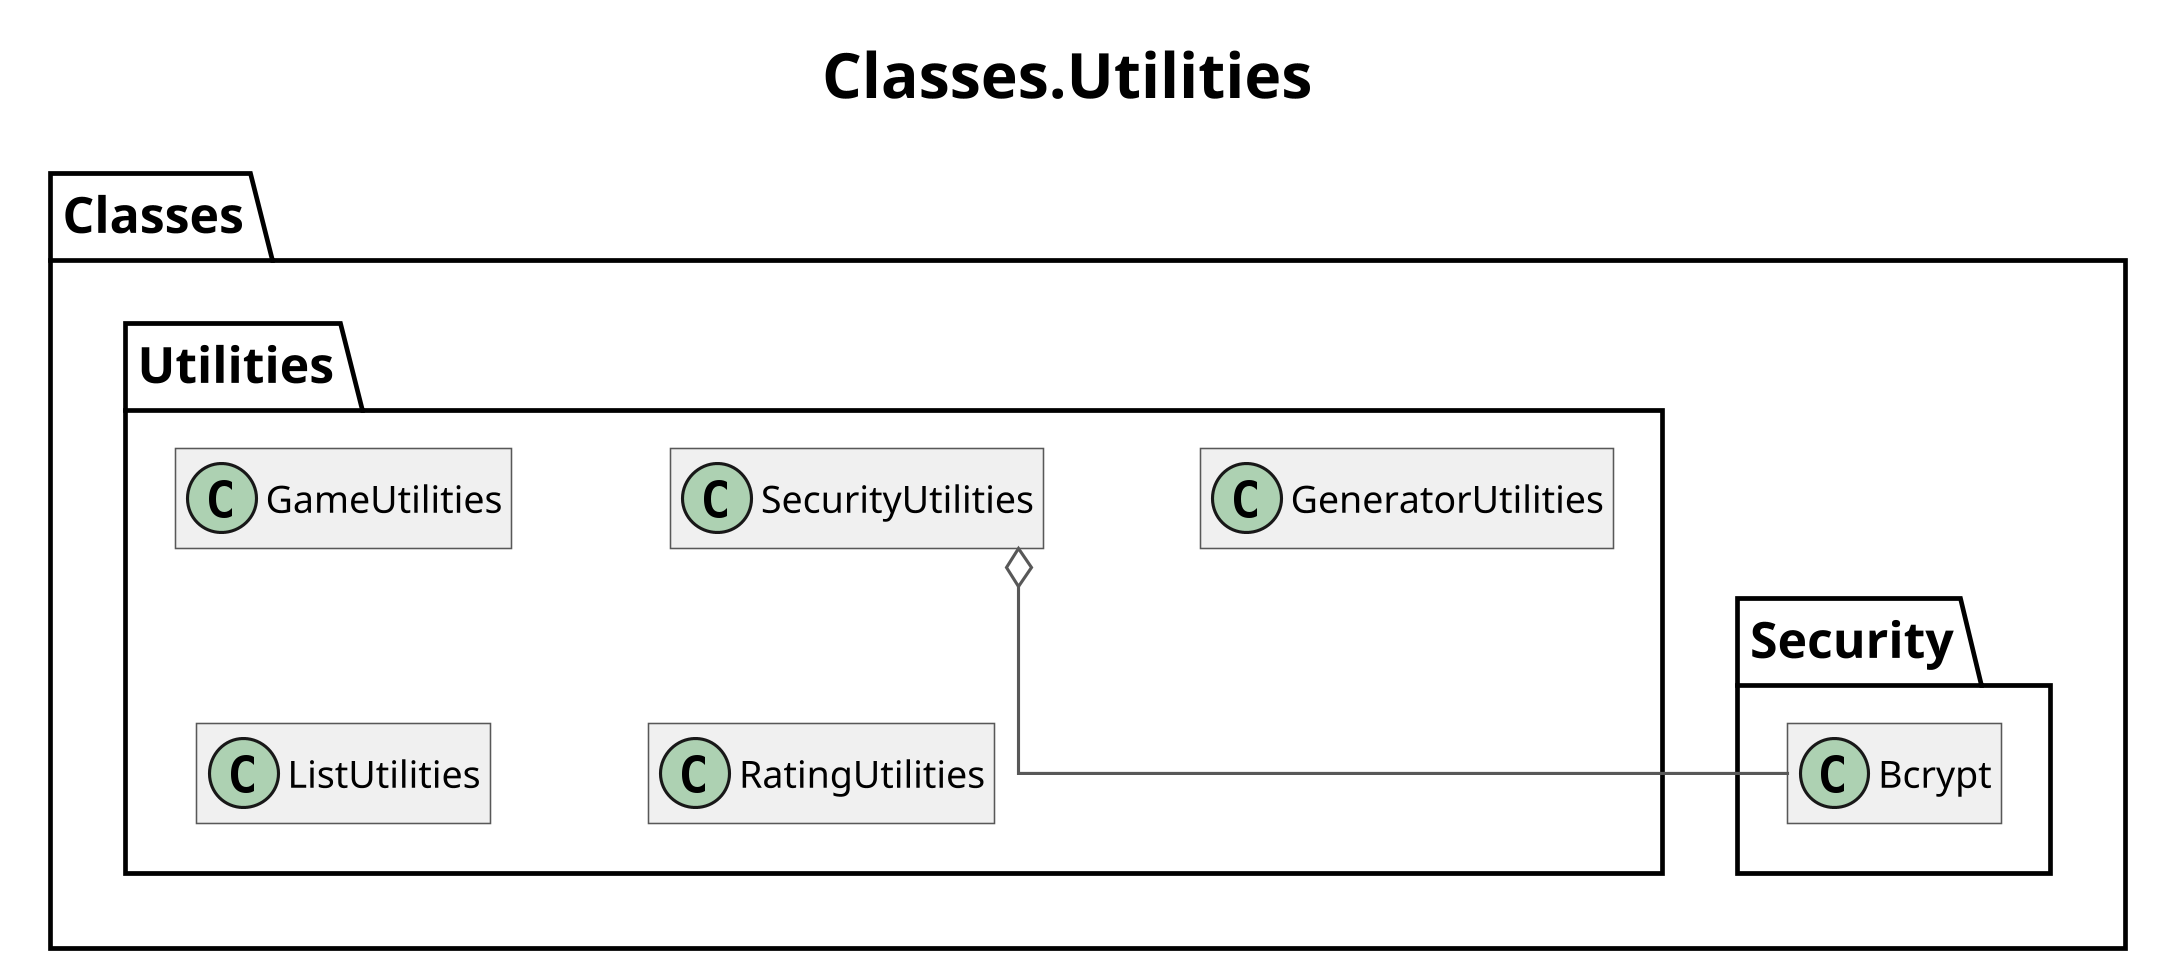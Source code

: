 @startuml NEA
skinparam classAttributeIconSize 0
skinparam classFontSize 16
skinparam classFontName Trebuchet MS
skinparam classBackgroundColor #F0F0F0
skinparam classBorderColor #585858
skinparam classArrowColor #585858
skinparam wrapWidth 400
skinparam RoundCorner 0
skinparam DefaultFontName Trebuchet MS
skinparam DefaultFontSize 16
skinparam ClassFontSize 16
skinparam TitleFontSize 20
skinparam ClassAttributeFontSize 12
skinparam Dpi 300
skinparam svgAntiAlias true
skinparam Linetype ortho
skinparam Nodesep 50
skinparam ranksep 50

top to bottom direction

title Classes.Utilities

namespace Classes {
    namespace Utilities {
        class GameUtilities
        class GeneratorUtilities
        class ListUtilities
        class RatingUtilities
        class SecurityUtilities
    }
}

Classes.Utilities.SecurityUtilities o-- Classes.Security.Bcrypt

hide members
@enduml